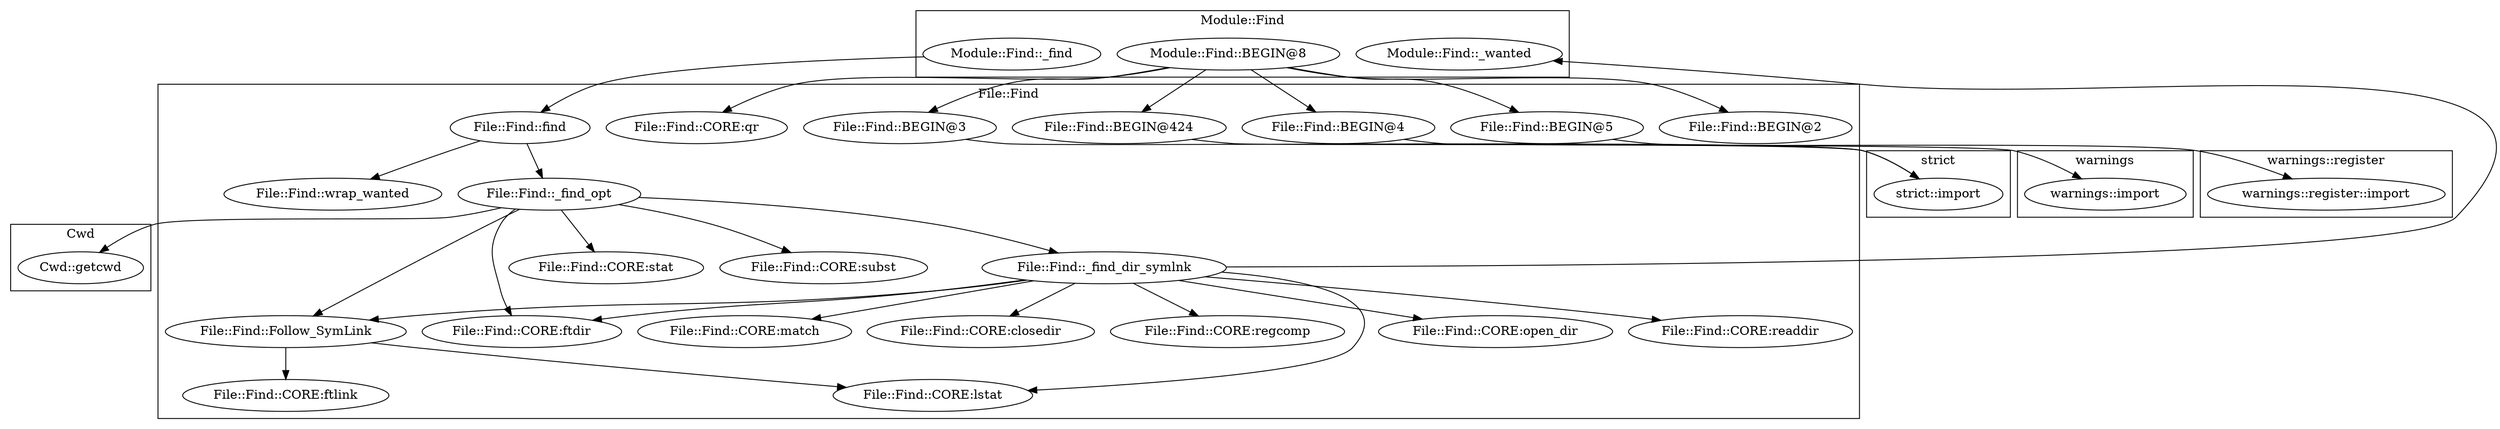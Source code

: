 digraph {
graph [overlap=false]
subgraph cluster_Module_Find {
	label="Module::Find";
	"Module::Find::BEGIN@8";
	"Module::Find::_wanted";
	"Module::Find::_find";
}
subgraph cluster_warnings {
	label="warnings";
	"warnings::import";
}
subgraph cluster_warnings_register {
	label="warnings::register";
	"warnings::register::import";
}
subgraph cluster_Cwd {
	label="Cwd";
	"Cwd::getcwd";
}
subgraph cluster_strict {
	label="strict";
	"strict::import";
}
subgraph cluster_File_Find {
	label="File::Find";
	"File::Find::BEGIN@2";
	"File::Find::BEGIN@3";
	"File::Find::CORE:stat";
	"File::Find::BEGIN@4";
	"File::Find::CORE:open_dir";
	"File::Find::CORE:readdir";
	"File::Find::CORE:match";
	"File::Find::CORE:closedir";
	"File::Find::BEGIN@424";
	"File::Find::CORE:ftlink";
	"File::Find::CORE:regcomp";
	"File::Find::wrap_wanted";
	"File::Find::CORE:lstat";
	"File::Find::BEGIN@5";
	"File::Find::CORE:subst";
	"File::Find::Follow_SymLink";
	"File::Find::CORE:ftdir";
	"File::Find::find";
	"File::Find::CORE:qr";
	"File::Find::_find_dir_symlnk";
	"File::Find::_find_opt";
}
"File::Find::_find_dir_symlnk" -> "File::Find::CORE:open_dir";
"File::Find::_find_opt" -> "File::Find::_find_dir_symlnk";
"Module::Find::BEGIN@8" -> "File::Find::CORE:qr";
"File::Find::_find_dir_symlnk" -> "Module::Find::_wanted";
"Module::Find::BEGIN@8" -> "File::Find::BEGIN@3";
"File::Find::_find_dir_symlnk" -> "File::Find::CORE:readdir";
"File::Find::_find_dir_symlnk" -> "File::Find::Follow_SymLink";
"File::Find::_find_opt" -> "File::Find::Follow_SymLink";
"File::Find::BEGIN@5" -> "warnings::register::import";
"File::Find::find" -> "File::Find::_find_opt";
"File::Find::Follow_SymLink" -> "File::Find::CORE:lstat";
"File::Find::_find_dir_symlnk" -> "File::Find::CORE:lstat";
"File::Find::BEGIN@4" -> "warnings::import";
"File::Find::BEGIN@3" -> "strict::import";
"File::Find::BEGIN@424" -> "strict::import";
"File::Find::_find_opt" -> "File::Find::CORE:stat";
"File::Find::_find_dir_symlnk" -> "File::Find::CORE:regcomp";
"Module::Find::BEGIN@8" -> "File::Find::BEGIN@2";
"File::Find::_find_dir_symlnk" -> "File::Find::CORE:closedir";
"File::Find::find" -> "File::Find::wrap_wanted";
"Module::Find::BEGIN@8" -> "File::Find::BEGIN@5";
"File::Find::_find_dir_symlnk" -> "File::Find::CORE:ftdir";
"File::Find::_find_opt" -> "File::Find::CORE:ftdir";
"File::Find::_find_opt" -> "File::Find::CORE:subst";
"File::Find::Follow_SymLink" -> "File::Find::CORE:ftlink";
"Module::Find::_find" -> "File::Find::find";
"Module::Find::BEGIN@8" -> "File::Find::BEGIN@424";
"File::Find::_find_opt" -> "Cwd::getcwd";
"Module::Find::BEGIN@8" -> "File::Find::BEGIN@4";
"File::Find::_find_dir_symlnk" -> "File::Find::CORE:match";
}
